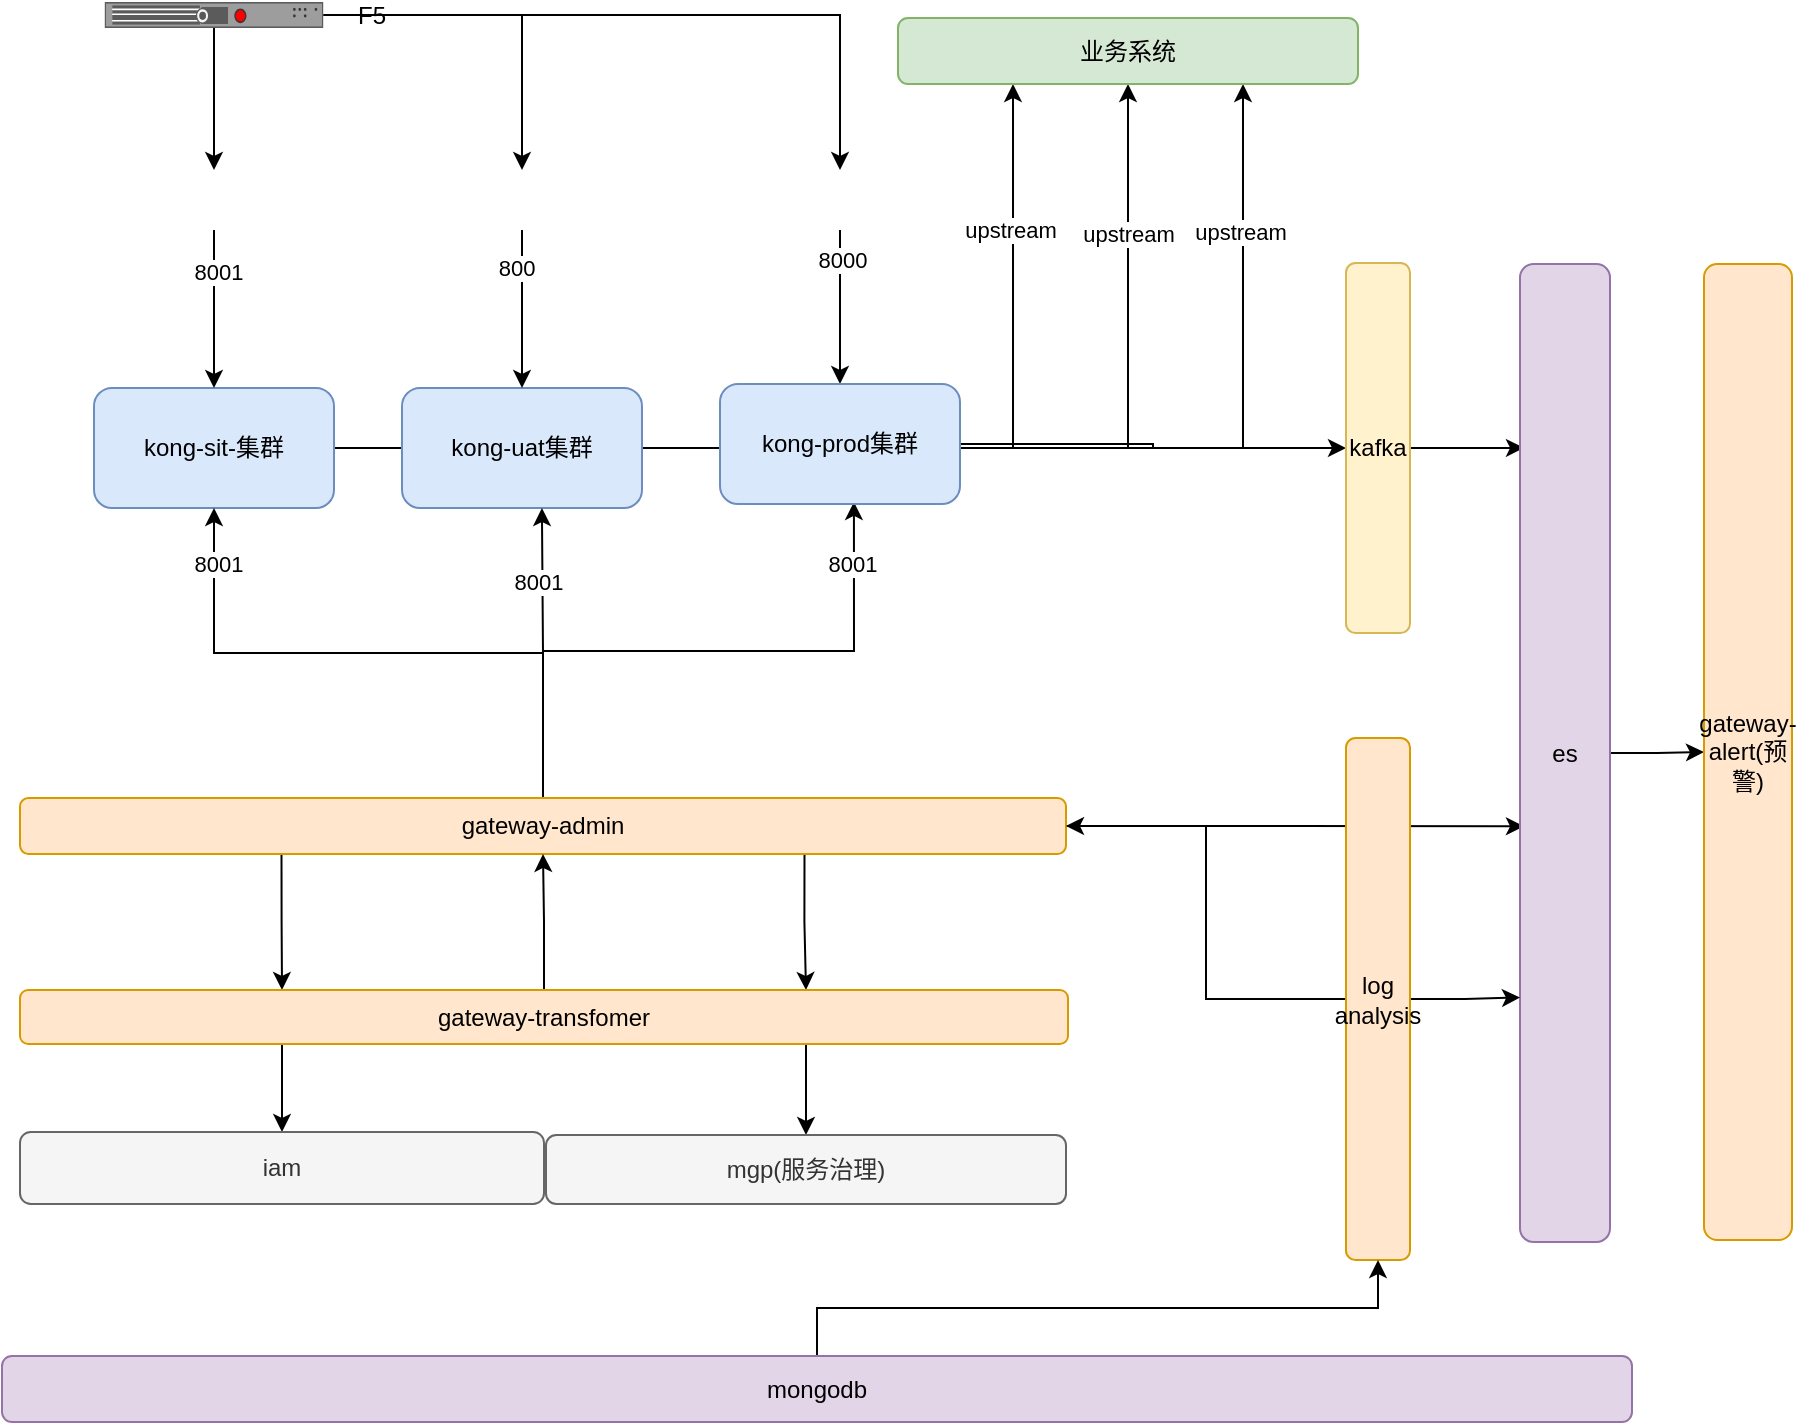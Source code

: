 <mxfile version="14.5.8" type="github">
  <diagram id="fcHj0cZlwkbwCe1Fl_MV" name="第 1 页">
    <mxGraphModel dx="1113" dy="722" grid="0" gridSize="10" guides="1" tooltips="1" connect="1" arrows="1" fold="1" page="1" pageScale="1" pageWidth="827" pageHeight="1169" background="none" math="0" shadow="0">
      <root>
        <mxCell id="0" />
        <mxCell id="1" parent="0" />
        <mxCell id="VBrS1-QxLQepXNiBcS_f-38" style="edgeStyle=orthogonalEdgeStyle;rounded=0;orthogonalLoop=1;jettySize=auto;html=1;entryX=0.5;entryY=1;entryDx=0;entryDy=0;" edge="1" parent="1" source="VBrS1-QxLQepXNiBcS_f-7" target="VBrS1-QxLQepXNiBcS_f-32">
          <mxGeometry relative="1" as="geometry" />
        </mxCell>
        <mxCell id="VBrS1-QxLQepXNiBcS_f-42" value="upstream" style="edgeLabel;html=1;align=center;verticalAlign=middle;resizable=0;points=[];" vertex="1" connectable="0" parent="VBrS1-QxLQepXNiBcS_f-38">
          <mxGeometry x="0.75" y="2" relative="1" as="geometry">
            <mxPoint x="2" y="2" as="offset" />
          </mxGeometry>
        </mxCell>
        <mxCell id="VBrS1-QxLQepXNiBcS_f-43" style="edgeStyle=orthogonalEdgeStyle;rounded=0;orthogonalLoop=1;jettySize=auto;html=1;entryX=0.25;entryY=1;entryDx=0;entryDy=0;" edge="1" parent="1" source="VBrS1-QxLQepXNiBcS_f-7" target="VBrS1-QxLQepXNiBcS_f-32">
          <mxGeometry relative="1" as="geometry" />
        </mxCell>
        <mxCell id="VBrS1-QxLQepXNiBcS_f-44" value="&lt;span style=&quot;color: rgba(0 , 0 , 0 , 0) ; font-family: monospace ; font-size: 0px ; background-color: rgb(248 , 249 , 250)&quot;&gt;%3CmxGraphModel%3E%3Croot%3E%3CmxCell%20id%3D%220%22%2F%3E%3CmxCell%20id%3D%221%22%20parent%3D%220%22%2F%3E%3CmxCell%20id%3D%222%22%20value%3D%22upstream%22%20style%3D%22edgeLabel%3Bhtml%3D1%3Balign%3Dcenter%3BverticalAlign%3Dmiddle%3Bresizable%3D0%3Bpoints%3D%5B%5D%3B%22%20vertex%3D%221%22%20connectable%3D%220%22%20parent%3D%221%22%3E%3CmxGeometry%20x%3D%22662%22%20y%3D%22144%22%20as%3D%22geometry%22%2F%3E%3C%2FmxCell%3E%3C%2Froot%3E%3C%2FmxGraphModel%3E&lt;/span&gt;&lt;span style=&quot;color: rgba(0 , 0 , 0 , 0) ; font-family: monospace ; font-size: 0px ; background-color: rgb(248 , 249 , 250)&quot;&gt;%3CmxGraphModel%3E%3Croot%3E%3CmxCell%20id%3D%220%22%2F%3E%3CmxCell%20id%3D%221%22%20parent%3D%220%22%2F%3E%3CmxCell%20id%3D%222%22%20value%3D%22upstream%22%20style%3D%22edgeLabel%3Bhtml%3D1%3Balign%3Dcenter%3BverticalAlign%3Dmiddle%3Bresizable%3D0%3Bpoints%3D%5B%5D%3B%22%20vertex%3D%221%22%20connectable%3D%220%22%20parent%3D%221%22%3E%3CmxGeometry%20x%3D%22662%22%20y%3D%22144%22%20as%3D%22geometry%22%2F%3E%3C%2FmxCell%3E%3C%2Froot%3E%3C%2FmxGraphModel%fdsdf&lt;/span&gt;" style="edgeLabel;html=1;align=center;verticalAlign=middle;resizable=0;points=[];" vertex="1" connectable="0" parent="VBrS1-QxLQepXNiBcS_f-43">
          <mxGeometry x="0.724" y="2" relative="1" as="geometry">
            <mxPoint x="1" as="offset" />
          </mxGeometry>
        </mxCell>
        <mxCell id="VBrS1-QxLQepXNiBcS_f-45" value="upstream" style="edgeLabel;html=1;align=center;verticalAlign=middle;resizable=0;points=[];" vertex="1" connectable="0" parent="VBrS1-QxLQepXNiBcS_f-43">
          <mxGeometry x="0.706" y="3" relative="1" as="geometry">
            <mxPoint x="1.5" y="-3.5" as="offset" />
          </mxGeometry>
        </mxCell>
        <mxCell id="VBrS1-QxLQepXNiBcS_f-7" value="kong-sit-集群" style="rounded=1;whiteSpace=wrap;html=1;fillColor=#dae8fc;strokeColor=#6c8ebf;" vertex="1" parent="1">
          <mxGeometry x="114" y="228" width="120" height="60" as="geometry" />
        </mxCell>
        <mxCell id="VBrS1-QxLQepXNiBcS_f-34" style="edgeStyle=orthogonalEdgeStyle;rounded=0;orthogonalLoop=1;jettySize=auto;html=1;entryX=0.75;entryY=1;entryDx=0;entryDy=0;" edge="1" parent="1" source="VBrS1-QxLQepXNiBcS_f-8" target="VBrS1-QxLQepXNiBcS_f-32">
          <mxGeometry relative="1" as="geometry" />
        </mxCell>
        <mxCell id="VBrS1-QxLQepXNiBcS_f-41" value="upstream" style="edgeLabel;html=1;align=center;verticalAlign=middle;resizable=0;points=[];" vertex="1" connectable="0" parent="VBrS1-QxLQepXNiBcS_f-34">
          <mxGeometry x="0.685" y="3" relative="1" as="geometry">
            <mxPoint x="1.5" y="-2.5" as="offset" />
          </mxGeometry>
        </mxCell>
        <mxCell id="VBrS1-QxLQepXNiBcS_f-8" value="kong-uat集群" style="rounded=1;whiteSpace=wrap;html=1;fillColor=#dae8fc;strokeColor=#6c8ebf;" vertex="1" parent="1">
          <mxGeometry x="268" y="228" width="120" height="60" as="geometry" />
        </mxCell>
        <mxCell id="VBrS1-QxLQepXNiBcS_f-17" style="edgeStyle=orthogonalEdgeStyle;rounded=0;orthogonalLoop=1;jettySize=auto;html=1;" edge="1" parent="1" source="VBrS1-QxLQepXNiBcS_f-10" target="VBrS1-QxLQepXNiBcS_f-7">
          <mxGeometry relative="1" as="geometry" />
        </mxCell>
        <mxCell id="VBrS1-QxLQepXNiBcS_f-77" value="8001" style="edgeLabel;html=1;align=center;verticalAlign=middle;resizable=0;points=[];" vertex="1" connectable="0" parent="VBrS1-QxLQepXNiBcS_f-17">
          <mxGeometry x="-0.474" y="2" relative="1" as="geometry">
            <mxPoint as="offset" />
          </mxGeometry>
        </mxCell>
        <mxCell id="VBrS1-QxLQepXNiBcS_f-10" value="" style="shape=image;html=1;verticalAlign=top;verticalLabelPosition=bottom;labelBackgroundColor=#ffffff;imageAspect=0;aspect=fixed;image=https://cdn4.iconfinder.com/data/icons/logos-brands-5/24/nginx-128.png" vertex="1" parent="1">
          <mxGeometry x="159" y="119" width="30" height="30" as="geometry" />
        </mxCell>
        <mxCell id="VBrS1-QxLQepXNiBcS_f-18" style="edgeStyle=orthogonalEdgeStyle;rounded=0;orthogonalLoop=1;jettySize=auto;html=1;" edge="1" parent="1" source="VBrS1-QxLQepXNiBcS_f-11" target="VBrS1-QxLQepXNiBcS_f-8">
          <mxGeometry relative="1" as="geometry" />
        </mxCell>
        <mxCell id="VBrS1-QxLQepXNiBcS_f-78" value="800" style="edgeLabel;html=1;align=center;verticalAlign=middle;resizable=0;points=[];" vertex="1" connectable="0" parent="VBrS1-QxLQepXNiBcS_f-18">
          <mxGeometry x="-0.534" y="-3" relative="1" as="geometry">
            <mxPoint as="offset" />
          </mxGeometry>
        </mxCell>
        <mxCell id="VBrS1-QxLQepXNiBcS_f-11" value="" style="shape=image;html=1;verticalAlign=top;verticalLabelPosition=bottom;labelBackgroundColor=#ffffff;imageAspect=0;aspect=fixed;image=https://cdn4.iconfinder.com/data/icons/logos-brands-5/24/nginx-128.png" vertex="1" parent="1">
          <mxGeometry x="313" y="119" width="30" height="30" as="geometry" />
        </mxCell>
        <mxCell id="VBrS1-QxLQepXNiBcS_f-19" style="edgeStyle=orthogonalEdgeStyle;rounded=0;orthogonalLoop=1;jettySize=auto;html=1;" edge="1" parent="1" source="VBrS1-QxLQepXNiBcS_f-12" target="VBrS1-QxLQepXNiBcS_f-9">
          <mxGeometry relative="1" as="geometry" />
        </mxCell>
        <mxCell id="VBrS1-QxLQepXNiBcS_f-79" value="8000" style="edgeLabel;html=1;align=center;verticalAlign=middle;resizable=0;points=[];" vertex="1" connectable="0" parent="VBrS1-QxLQepXNiBcS_f-19">
          <mxGeometry x="-0.613" y="1" relative="1" as="geometry">
            <mxPoint as="offset" />
          </mxGeometry>
        </mxCell>
        <mxCell id="VBrS1-QxLQepXNiBcS_f-12" value="" style="shape=image;html=1;verticalAlign=top;verticalLabelPosition=bottom;labelBackgroundColor=#ffffff;imageAspect=0;aspect=fixed;image=https://cdn4.iconfinder.com/data/icons/logos-brands-5/24/nginx-128.png" vertex="1" parent="1">
          <mxGeometry x="472" y="119" width="30" height="30" as="geometry" />
        </mxCell>
        <mxCell id="VBrS1-QxLQepXNiBcS_f-14" style="edgeStyle=orthogonalEdgeStyle;rounded=0;orthogonalLoop=1;jettySize=auto;html=1;" edge="1" parent="1" source="VBrS1-QxLQepXNiBcS_f-13" target="VBrS1-QxLQepXNiBcS_f-10">
          <mxGeometry relative="1" as="geometry" />
        </mxCell>
        <mxCell id="VBrS1-QxLQepXNiBcS_f-15" style="edgeStyle=orthogonalEdgeStyle;rounded=0;orthogonalLoop=1;jettySize=auto;html=1;entryX=0.5;entryY=0;entryDx=0;entryDy=0;" edge="1" parent="1" source="VBrS1-QxLQepXNiBcS_f-13" target="VBrS1-QxLQepXNiBcS_f-11">
          <mxGeometry relative="1" as="geometry" />
        </mxCell>
        <mxCell id="VBrS1-QxLQepXNiBcS_f-16" style="edgeStyle=orthogonalEdgeStyle;rounded=0;orthogonalLoop=1;jettySize=auto;html=1;entryX=0.5;entryY=0;entryDx=0;entryDy=0;" edge="1" parent="1" source="VBrS1-QxLQepXNiBcS_f-13" target="VBrS1-QxLQepXNiBcS_f-12">
          <mxGeometry relative="1" as="geometry" />
        </mxCell>
        <mxCell id="VBrS1-QxLQepXNiBcS_f-13" value="F5" style="strokeColor=#666666;html=1;labelPosition=right;align=left;spacingLeft=15;shadow=0;dashed=0;outlineConnect=0;shape=mxgraph.rack.f5.arx_500;" vertex="1" parent="1">
          <mxGeometry x="119.4" y="35" width="109.2" height="13" as="geometry" />
        </mxCell>
        <mxCell id="VBrS1-QxLQepXNiBcS_f-22" style="edgeStyle=orthogonalEdgeStyle;rounded=0;orthogonalLoop=1;jettySize=auto;html=1;entryX=0.5;entryY=1;entryDx=0;entryDy=0;" edge="1" parent="1" source="VBrS1-QxLQepXNiBcS_f-21" target="VBrS1-QxLQepXNiBcS_f-7">
          <mxGeometry relative="1" as="geometry" />
        </mxCell>
        <mxCell id="VBrS1-QxLQepXNiBcS_f-27" value="8001" style="edgeLabel;html=1;align=center;verticalAlign=middle;resizable=0;points=[];" vertex="1" connectable="0" parent="VBrS1-QxLQepXNiBcS_f-22">
          <mxGeometry x="0.823" y="-2" relative="1" as="geometry">
            <mxPoint as="offset" />
          </mxGeometry>
        </mxCell>
        <mxCell id="VBrS1-QxLQepXNiBcS_f-23" style="edgeStyle=orthogonalEdgeStyle;rounded=0;orthogonalLoop=1;jettySize=auto;html=1;entryX=0.583;entryY=1;entryDx=0;entryDy=0;entryPerimeter=0;" edge="1" parent="1" source="VBrS1-QxLQepXNiBcS_f-21" target="VBrS1-QxLQepXNiBcS_f-8">
          <mxGeometry relative="1" as="geometry" />
        </mxCell>
        <mxCell id="VBrS1-QxLQepXNiBcS_f-26" value="8001" style="edgeLabel;html=1;align=center;verticalAlign=middle;resizable=0;points=[];" vertex="1" connectable="0" parent="VBrS1-QxLQepXNiBcS_f-23">
          <mxGeometry x="0.492" y="2" relative="1" as="geometry">
            <mxPoint as="offset" />
          </mxGeometry>
        </mxCell>
        <mxCell id="VBrS1-QxLQepXNiBcS_f-24" style="edgeStyle=orthogonalEdgeStyle;rounded=0;orthogonalLoop=1;jettySize=auto;html=1;entryX=0.558;entryY=0.983;entryDx=0;entryDy=0;entryPerimeter=0;" edge="1" parent="1" source="VBrS1-QxLQepXNiBcS_f-21" target="VBrS1-QxLQepXNiBcS_f-9">
          <mxGeometry relative="1" as="geometry" />
        </mxCell>
        <mxCell id="VBrS1-QxLQepXNiBcS_f-28" value="8001" style="edgeLabel;html=1;align=center;verticalAlign=middle;resizable=0;points=[];" vertex="1" connectable="0" parent="VBrS1-QxLQepXNiBcS_f-24">
          <mxGeometry x="0.79" y="1" relative="1" as="geometry">
            <mxPoint y="-1" as="offset" />
          </mxGeometry>
        </mxCell>
        <mxCell id="VBrS1-QxLQepXNiBcS_f-54" style="edgeStyle=orthogonalEdgeStyle;rounded=0;orthogonalLoop=1;jettySize=auto;html=1;exitX=0.25;exitY=1;exitDx=0;exitDy=0;entryX=0.25;entryY=0;entryDx=0;entryDy=0;" edge="1" parent="1" source="VBrS1-QxLQepXNiBcS_f-21" target="VBrS1-QxLQepXNiBcS_f-46">
          <mxGeometry relative="1" as="geometry" />
        </mxCell>
        <mxCell id="VBrS1-QxLQepXNiBcS_f-55" style="edgeStyle=orthogonalEdgeStyle;rounded=0;orthogonalLoop=1;jettySize=auto;html=1;exitX=0.75;exitY=1;exitDx=0;exitDy=0;entryX=0.75;entryY=0;entryDx=0;entryDy=0;" edge="1" parent="1" source="VBrS1-QxLQepXNiBcS_f-21" target="VBrS1-QxLQepXNiBcS_f-46">
          <mxGeometry relative="1" as="geometry" />
        </mxCell>
        <mxCell id="VBrS1-QxLQepXNiBcS_f-69" style="edgeStyle=orthogonalEdgeStyle;rounded=0;orthogonalLoop=1;jettySize=auto;html=1;entryX=0.044;entryY=0.575;entryDx=0;entryDy=0;entryPerimeter=0;" edge="1" parent="1" source="VBrS1-QxLQepXNiBcS_f-21" target="VBrS1-QxLQepXNiBcS_f-65">
          <mxGeometry relative="1" as="geometry" />
        </mxCell>
        <mxCell id="VBrS1-QxLQepXNiBcS_f-21" value="gateway-admin" style="rounded=1;whiteSpace=wrap;html=1;fillColor=#ffe6cc;strokeColor=#d79b00;" vertex="1" parent="1">
          <mxGeometry x="77" y="433" width="523" height="28" as="geometry" />
        </mxCell>
        <mxCell id="VBrS1-QxLQepXNiBcS_f-32" value="业务系统" style="rounded=1;whiteSpace=wrap;html=1;fillColor=#d5e8d4;strokeColor=#82b366;" vertex="1" parent="1">
          <mxGeometry x="516" y="43" width="230" height="33" as="geometry" />
        </mxCell>
        <mxCell id="VBrS1-QxLQepXNiBcS_f-64" style="edgeStyle=orthogonalEdgeStyle;rounded=0;orthogonalLoop=1;jettySize=auto;html=1;" edge="1" parent="1" source="VBrS1-QxLQepXNiBcS_f-9" target="VBrS1-QxLQepXNiBcS_f-60">
          <mxGeometry relative="1" as="geometry" />
        </mxCell>
        <mxCell id="VBrS1-QxLQepXNiBcS_f-9" value="kong-prod集群" style="rounded=1;whiteSpace=wrap;html=1;fillColor=#dae8fc;strokeColor=#6c8ebf;" vertex="1" parent="1">
          <mxGeometry x="427" y="226" width="120" height="60" as="geometry" />
        </mxCell>
        <mxCell id="VBrS1-QxLQepXNiBcS_f-50" style="edgeStyle=orthogonalEdgeStyle;rounded=0;orthogonalLoop=1;jettySize=auto;html=1;entryX=0.5;entryY=1;entryDx=0;entryDy=0;" edge="1" parent="1" source="VBrS1-QxLQepXNiBcS_f-46" target="VBrS1-QxLQepXNiBcS_f-21">
          <mxGeometry relative="1" as="geometry" />
        </mxCell>
        <mxCell id="VBrS1-QxLQepXNiBcS_f-56" style="edgeStyle=orthogonalEdgeStyle;rounded=0;orthogonalLoop=1;jettySize=auto;html=1;exitX=0.25;exitY=1;exitDx=0;exitDy=0;" edge="1" parent="1" source="VBrS1-QxLQepXNiBcS_f-46" target="VBrS1-QxLQepXNiBcS_f-47">
          <mxGeometry relative="1" as="geometry" />
        </mxCell>
        <mxCell id="VBrS1-QxLQepXNiBcS_f-57" style="edgeStyle=orthogonalEdgeStyle;rounded=0;orthogonalLoop=1;jettySize=auto;html=1;exitX=0.75;exitY=1;exitDx=0;exitDy=0;" edge="1" parent="1" source="VBrS1-QxLQepXNiBcS_f-46" target="VBrS1-QxLQepXNiBcS_f-48">
          <mxGeometry relative="1" as="geometry" />
        </mxCell>
        <mxCell id="VBrS1-QxLQepXNiBcS_f-46" value="gateway-transfomer" style="rounded=1;whiteSpace=wrap;html=1;fillColor=#ffe6cc;strokeColor=#d79b00;" vertex="1" parent="1">
          <mxGeometry x="77" y="529" width="524" height="27" as="geometry" />
        </mxCell>
        <mxCell id="VBrS1-QxLQepXNiBcS_f-47" value="iam" style="rounded=1;whiteSpace=wrap;html=1;fillColor=#f5f5f5;strokeColor=#666666;fontColor=#333333;" vertex="1" parent="1">
          <mxGeometry x="77" y="600" width="262" height="36" as="geometry" />
        </mxCell>
        <mxCell id="VBrS1-QxLQepXNiBcS_f-48" value="mgp(服务治理)" style="rounded=1;whiteSpace=wrap;html=1;fillColor=#f5f5f5;strokeColor=#666666;fontColor=#333333;" vertex="1" parent="1">
          <mxGeometry x="340" y="601.5" width="260" height="34.5" as="geometry" />
        </mxCell>
        <mxCell id="VBrS1-QxLQepXNiBcS_f-67" style="edgeStyle=orthogonalEdgeStyle;rounded=0;orthogonalLoop=1;jettySize=auto;html=1;entryX=0.044;entryY=0.188;entryDx=0;entryDy=0;entryPerimeter=0;" edge="1" parent="1" source="VBrS1-QxLQepXNiBcS_f-60" target="VBrS1-QxLQepXNiBcS_f-65">
          <mxGeometry relative="1" as="geometry" />
        </mxCell>
        <mxCell id="VBrS1-QxLQepXNiBcS_f-60" value="kafka" style="rounded=1;whiteSpace=wrap;html=1;fillColor=#fff2cc;strokeColor=#d6b656;" vertex="1" parent="1">
          <mxGeometry x="740" y="165.5" width="32" height="185" as="geometry" />
        </mxCell>
        <mxCell id="VBrS1-QxLQepXNiBcS_f-76" style="edgeStyle=orthogonalEdgeStyle;rounded=0;orthogonalLoop=1;jettySize=auto;html=1;entryX=0;entryY=0.5;entryDx=0;entryDy=0;" edge="1" parent="1" source="VBrS1-QxLQepXNiBcS_f-65" target="VBrS1-QxLQepXNiBcS_f-74">
          <mxGeometry relative="1" as="geometry" />
        </mxCell>
        <mxCell id="VBrS1-QxLQepXNiBcS_f-65" value="es" style="rounded=1;whiteSpace=wrap;html=1;fillColor=#e1d5e7;strokeColor=#9673a6;" vertex="1" parent="1">
          <mxGeometry x="827" y="166" width="45" height="489" as="geometry" />
        </mxCell>
        <mxCell id="VBrS1-QxLQepXNiBcS_f-68" style="edgeStyle=orthogonalEdgeStyle;rounded=0;orthogonalLoop=1;jettySize=auto;html=1;entryX=0;entryY=0.75;entryDx=0;entryDy=0;" edge="1" parent="1" source="VBrS1-QxLQepXNiBcS_f-66" target="VBrS1-QxLQepXNiBcS_f-65">
          <mxGeometry relative="1" as="geometry" />
        </mxCell>
        <mxCell id="VBrS1-QxLQepXNiBcS_f-70" style="edgeStyle=orthogonalEdgeStyle;rounded=0;orthogonalLoop=1;jettySize=auto;html=1;" edge="1" parent="1" source="VBrS1-QxLQepXNiBcS_f-66" target="VBrS1-QxLQepXNiBcS_f-21">
          <mxGeometry relative="1" as="geometry" />
        </mxCell>
        <mxCell id="VBrS1-QxLQepXNiBcS_f-66" value="log&lt;br&gt;analysis" style="rounded=1;whiteSpace=wrap;html=1;fillColor=#ffe6cc;strokeColor=#d79b00;" vertex="1" parent="1">
          <mxGeometry x="740" y="403" width="32" height="261" as="geometry" />
        </mxCell>
        <mxCell id="VBrS1-QxLQepXNiBcS_f-73" style="edgeStyle=orthogonalEdgeStyle;rounded=0;orthogonalLoop=1;jettySize=auto;html=1;entryX=0.5;entryY=1;entryDx=0;entryDy=0;" edge="1" parent="1" source="VBrS1-QxLQepXNiBcS_f-72" target="VBrS1-QxLQepXNiBcS_f-66">
          <mxGeometry relative="1" as="geometry" />
        </mxCell>
        <mxCell id="VBrS1-QxLQepXNiBcS_f-72" value="mongodb" style="rounded=1;whiteSpace=wrap;html=1;fillColor=#e1d5e7;strokeColor=#9673a6;" vertex="1" parent="1">
          <mxGeometry x="68" y="712" width="815" height="33" as="geometry" />
        </mxCell>
        <mxCell id="VBrS1-QxLQepXNiBcS_f-74" value="gateway-alert(预警)" style="rounded=1;whiteSpace=wrap;html=1;fillColor=#ffe6cc;strokeColor=#d79b00;" vertex="1" parent="1">
          <mxGeometry x="919" y="166" width="44" height="488" as="geometry" />
        </mxCell>
      </root>
    </mxGraphModel>
  </diagram>
</mxfile>
